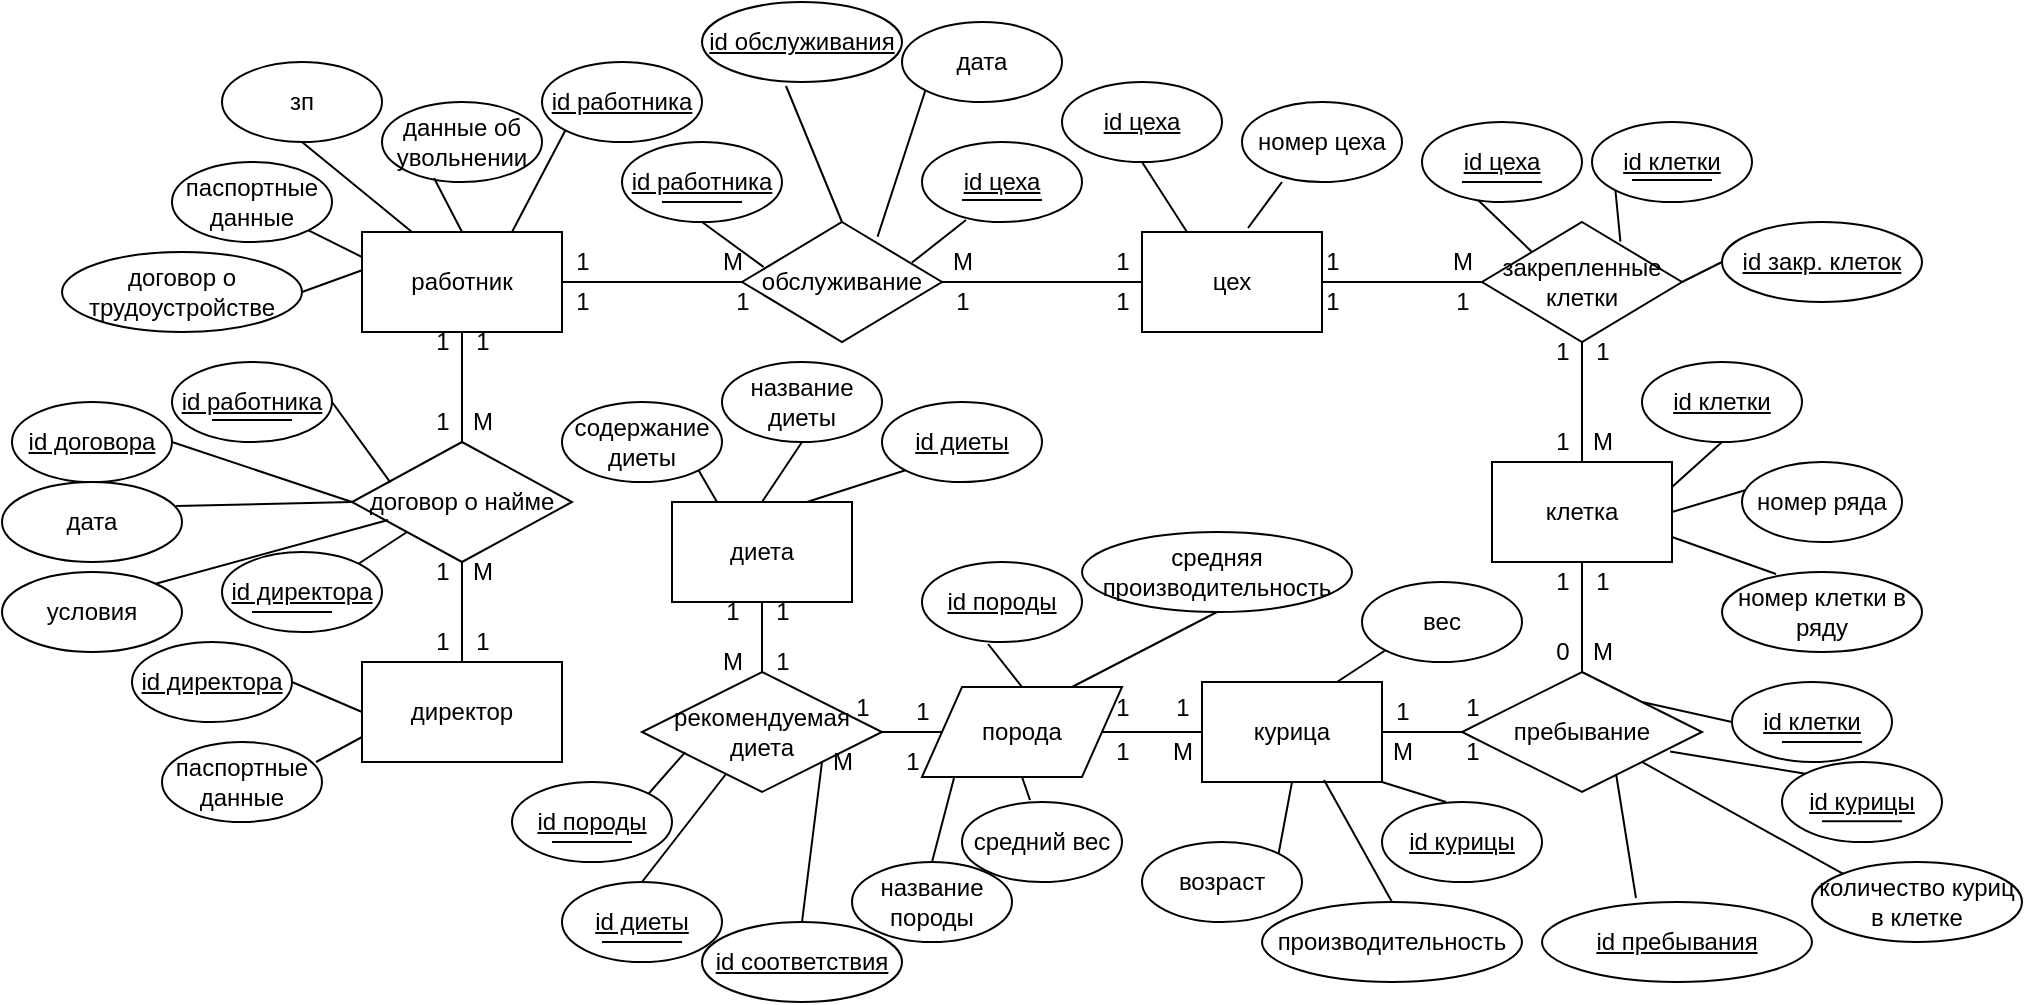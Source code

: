 <mxfile version="13.10.2" type="device"><diagram id="Mmtu2sfy_HuG4-1IDGwG" name="Page-1"><mxGraphModel dx="820" dy="481" grid="1" gridSize="10" guides="1" tooltips="1" connect="1" arrows="1" fold="1" page="1" pageScale="1" pageWidth="827" pageHeight="1169" math="0" shadow="0"><root><mxCell id="0"/><mxCell id="1" parent="0"/><mxCell id="dnmGL9M9KS5_wLS7F8qc-1" value="работник" style="rounded=0;whiteSpace=wrap;html=1;" vertex="1" parent="1"><mxGeometry x="180" y="155" width="100" height="50" as="geometry"/></mxCell><mxCell id="dnmGL9M9KS5_wLS7F8qc-2" value="договор о найме" style="rhombus;whiteSpace=wrap;html=1;" vertex="1" parent="1"><mxGeometry x="175" y="260" width="110" height="60" as="geometry"/></mxCell><mxCell id="dnmGL9M9KS5_wLS7F8qc-3" value="директор" style="rounded=0;whiteSpace=wrap;html=1;" vertex="1" parent="1"><mxGeometry x="180" y="370" width="100" height="50" as="geometry"/></mxCell><mxCell id="dnmGL9M9KS5_wLS7F8qc-4" value="&lt;u&gt;id работника&lt;/u&gt;" style="ellipse;whiteSpace=wrap;html=1;" vertex="1" parent="1"><mxGeometry x="270" y="70" width="80" height="40" as="geometry"/></mxCell><mxCell id="dnmGL9M9KS5_wLS7F8qc-5" value="зп" style="ellipse;whiteSpace=wrap;html=1;" vertex="1" parent="1"><mxGeometry x="110" y="70" width="80" height="40" as="geometry"/></mxCell><mxCell id="dnmGL9M9KS5_wLS7F8qc-6" value="паспортные данные" style="ellipse;whiteSpace=wrap;html=1;" vertex="1" parent="1"><mxGeometry x="85" y="120" width="80" height="40" as="geometry"/></mxCell><mxCell id="dnmGL9M9KS5_wLS7F8qc-7" value="договор о трудоустройстве" style="ellipse;whiteSpace=wrap;html=1;" vertex="1" parent="1"><mxGeometry x="30" y="165" width="120" height="40" as="geometry"/></mxCell><mxCell id="dnmGL9M9KS5_wLS7F8qc-9" value="данные об увольнении" style="ellipse;whiteSpace=wrap;html=1;" vertex="1" parent="1"><mxGeometry x="190" y="90" width="80" height="40" as="geometry"/></mxCell><mxCell id="dnmGL9M9KS5_wLS7F8qc-11" value="&lt;u&gt;id цеха&lt;/u&gt;" style="ellipse;whiteSpace=wrap;html=1;" vertex="1" parent="1"><mxGeometry x="460" y="110" width="80" height="40" as="geometry"/></mxCell><mxCell id="dnmGL9M9KS5_wLS7F8qc-12" value="&lt;u&gt;id обслуживания&lt;/u&gt;" style="ellipse;whiteSpace=wrap;html=1;" vertex="1" parent="1"><mxGeometry x="350" y="40" width="100" height="40" as="geometry"/></mxCell><mxCell id="dnmGL9M9KS5_wLS7F8qc-13" value="&lt;u&gt;id директора&lt;/u&gt;" style="ellipse;whiteSpace=wrap;html=1;" vertex="1" parent="1"><mxGeometry x="65" y="360" width="80" height="40" as="geometry"/></mxCell><mxCell id="dnmGL9M9KS5_wLS7F8qc-14" value="паспортные данные" style="ellipse;whiteSpace=wrap;html=1;" vertex="1" parent="1"><mxGeometry x="80" y="410" width="80" height="40" as="geometry"/></mxCell><mxCell id="dnmGL9M9KS5_wLS7F8qc-15" value="&lt;u&gt;id директора&lt;/u&gt;" style="ellipse;whiteSpace=wrap;html=1;" vertex="1" parent="1"><mxGeometry x="110" y="315" width="80" height="40" as="geometry"/></mxCell><mxCell id="dnmGL9M9KS5_wLS7F8qc-16" value="&lt;u&gt;id работника&lt;/u&gt;" style="ellipse;whiteSpace=wrap;html=1;" vertex="1" parent="1"><mxGeometry x="85" y="220" width="80" height="40" as="geometry"/></mxCell><mxCell id="dnmGL9M9KS5_wLS7F8qc-17" value="" style="endArrow=none;html=1;entryX=0;entryY=1;entryDx=0;entryDy=0;exitX=0.75;exitY=0;exitDx=0;exitDy=0;" edge="1" parent="1" source="dnmGL9M9KS5_wLS7F8qc-1" target="dnmGL9M9KS5_wLS7F8qc-4"><mxGeometry width="50" height="50" relative="1" as="geometry"><mxPoint x="390" y="320" as="sourcePoint"/><mxPoint x="440" y="270" as="targetPoint"/></mxGeometry></mxCell><mxCell id="dnmGL9M9KS5_wLS7F8qc-18" value="" style="endArrow=none;html=1;exitX=0.325;exitY=0.95;exitDx=0;exitDy=0;exitPerimeter=0;entryX=0.5;entryY=0;entryDx=0;entryDy=0;" edge="1" parent="1" source="dnmGL9M9KS5_wLS7F8qc-9" target="dnmGL9M9KS5_wLS7F8qc-1"><mxGeometry width="50" height="50" relative="1" as="geometry"><mxPoint x="390" y="320" as="sourcePoint"/><mxPoint x="440" y="270" as="targetPoint"/></mxGeometry></mxCell><mxCell id="dnmGL9M9KS5_wLS7F8qc-19" value="" style="endArrow=none;html=1;exitX=0.5;exitY=1;exitDx=0;exitDy=0;entryX=0.25;entryY=0;entryDx=0;entryDy=0;" edge="1" parent="1" source="dnmGL9M9KS5_wLS7F8qc-5" target="dnmGL9M9KS5_wLS7F8qc-1"><mxGeometry width="50" height="50" relative="1" as="geometry"><mxPoint x="390" y="320" as="sourcePoint"/><mxPoint x="440" y="270" as="targetPoint"/></mxGeometry></mxCell><mxCell id="dnmGL9M9KS5_wLS7F8qc-20" value="" style="endArrow=none;html=1;exitX=1;exitY=1;exitDx=0;exitDy=0;entryX=0;entryY=0.25;entryDx=0;entryDy=0;" edge="1" parent="1" source="dnmGL9M9KS5_wLS7F8qc-6" target="dnmGL9M9KS5_wLS7F8qc-1"><mxGeometry width="50" height="50" relative="1" as="geometry"><mxPoint x="390" y="320" as="sourcePoint"/><mxPoint x="440" y="270" as="targetPoint"/></mxGeometry></mxCell><mxCell id="dnmGL9M9KS5_wLS7F8qc-21" value="" style="endArrow=none;html=1;exitX=1;exitY=0.5;exitDx=0;exitDy=0;entryX=0;entryY=0.383;entryDx=0;entryDy=0;entryPerimeter=0;" edge="1" parent="1" source="dnmGL9M9KS5_wLS7F8qc-7" target="dnmGL9M9KS5_wLS7F8qc-1"><mxGeometry width="50" height="50" relative="1" as="geometry"><mxPoint x="390" y="320" as="sourcePoint"/><mxPoint x="440" y="270" as="targetPoint"/></mxGeometry></mxCell><mxCell id="dnmGL9M9KS5_wLS7F8qc-23" value="" style="endArrow=none;html=1;exitX=1;exitY=0.5;exitDx=0;exitDy=0;entryX=0.175;entryY=0.338;entryDx=0;entryDy=0;entryPerimeter=0;" edge="1" parent="1" source="dnmGL9M9KS5_wLS7F8qc-16" target="dnmGL9M9KS5_wLS7F8qc-2"><mxGeometry width="50" height="50" relative="1" as="geometry"><mxPoint x="390" y="320" as="sourcePoint"/><mxPoint x="440" y="270" as="targetPoint"/></mxGeometry></mxCell><mxCell id="dnmGL9M9KS5_wLS7F8qc-24" value="" style="endArrow=none;html=1;exitX=1;exitY=0;exitDx=0;exitDy=0;entryX=0;entryY=1;entryDx=0;entryDy=0;" edge="1" parent="1" source="dnmGL9M9KS5_wLS7F8qc-15" target="dnmGL9M9KS5_wLS7F8qc-2"><mxGeometry width="50" height="50" relative="1" as="geometry"><mxPoint x="390" y="320" as="sourcePoint"/><mxPoint x="440" y="270" as="targetPoint"/></mxGeometry></mxCell><mxCell id="dnmGL9M9KS5_wLS7F8qc-25" value="" style="endArrow=none;html=1;exitX=1;exitY=0.5;exitDx=0;exitDy=0;entryX=0;entryY=0.5;entryDx=0;entryDy=0;" edge="1" parent="1" source="dnmGL9M9KS5_wLS7F8qc-13" target="dnmGL9M9KS5_wLS7F8qc-3"><mxGeometry width="50" height="50" relative="1" as="geometry"><mxPoint x="390" y="320" as="sourcePoint"/><mxPoint x="440" y="270" as="targetPoint"/></mxGeometry></mxCell><mxCell id="dnmGL9M9KS5_wLS7F8qc-26" value="" style="endArrow=none;html=1;exitX=0.963;exitY=0.25;exitDx=0;exitDy=0;exitPerimeter=0;entryX=0;entryY=0.75;entryDx=0;entryDy=0;" edge="1" parent="1" source="dnmGL9M9KS5_wLS7F8qc-14" target="dnmGL9M9KS5_wLS7F8qc-3"><mxGeometry width="50" height="50" relative="1" as="geometry"><mxPoint x="390" y="320" as="sourcePoint"/><mxPoint x="440" y="270" as="targetPoint"/></mxGeometry></mxCell><mxCell id="dnmGL9M9KS5_wLS7F8qc-27" value="" style="endArrow=none;html=1;exitX=0.5;exitY=1;exitDx=0;exitDy=0;entryX=0.5;entryY=0;entryDx=0;entryDy=0;" edge="1" parent="1" source="dnmGL9M9KS5_wLS7F8qc-1" target="dnmGL9M9KS5_wLS7F8qc-2"><mxGeometry width="50" height="50" relative="1" as="geometry"><mxPoint x="390" y="320" as="sourcePoint"/><mxPoint x="440" y="270" as="targetPoint"/></mxGeometry></mxCell><mxCell id="dnmGL9M9KS5_wLS7F8qc-28" value="" style="endArrow=none;html=1;entryX=0.5;entryY=1;entryDx=0;entryDy=0;exitX=0.5;exitY=0;exitDx=0;exitDy=0;" edge="1" parent="1" source="dnmGL9M9KS5_wLS7F8qc-3" target="dnmGL9M9KS5_wLS7F8qc-2"><mxGeometry width="50" height="50" relative="1" as="geometry"><mxPoint x="390" y="320" as="sourcePoint"/><mxPoint x="440" y="270" as="targetPoint"/></mxGeometry></mxCell><mxCell id="dnmGL9M9KS5_wLS7F8qc-29" value="обслуживание" style="rhombus;whiteSpace=wrap;html=1;" vertex="1" parent="1"><mxGeometry x="370" y="150" width="100" height="60" as="geometry"/></mxCell><mxCell id="dnmGL9M9KS5_wLS7F8qc-30" value="" style="endArrow=none;html=1;entryX=1;entryY=0.5;entryDx=0;entryDy=0;exitX=0;exitY=0.5;exitDx=0;exitDy=0;" edge="1" parent="1" source="dnmGL9M9KS5_wLS7F8qc-29" target="dnmGL9M9KS5_wLS7F8qc-1"><mxGeometry width="50" height="50" relative="1" as="geometry"><mxPoint x="390" y="320" as="sourcePoint"/><mxPoint x="440" y="270" as="targetPoint"/></mxGeometry></mxCell><mxCell id="dnmGL9M9KS5_wLS7F8qc-31" value="&lt;u&gt;id работника&lt;/u&gt;" style="ellipse;whiteSpace=wrap;html=1;" vertex="1" parent="1"><mxGeometry x="310" y="110" width="80" height="40" as="geometry"/></mxCell><mxCell id="dnmGL9M9KS5_wLS7F8qc-32" value="" style="endArrow=none;html=1;entryX=0.5;entryY=1;entryDx=0;entryDy=0;exitX=0.108;exitY=0.375;exitDx=0;exitDy=0;exitPerimeter=0;" edge="1" parent="1" source="dnmGL9M9KS5_wLS7F8qc-29" target="dnmGL9M9KS5_wLS7F8qc-31"><mxGeometry width="50" height="50" relative="1" as="geometry"><mxPoint x="390" y="320" as="sourcePoint"/><mxPoint x="440" y="270" as="targetPoint"/></mxGeometry></mxCell><mxCell id="dnmGL9M9KS5_wLS7F8qc-33" value="" style="endArrow=none;html=1;entryX=0.42;entryY=1.05;entryDx=0;entryDy=0;entryPerimeter=0;exitX=0.5;exitY=0;exitDx=0;exitDy=0;" edge="1" parent="1" source="dnmGL9M9KS5_wLS7F8qc-29" target="dnmGL9M9KS5_wLS7F8qc-12"><mxGeometry width="50" height="50" relative="1" as="geometry"><mxPoint x="390" y="320" as="sourcePoint"/><mxPoint x="440" y="270" as="targetPoint"/></mxGeometry></mxCell><mxCell id="dnmGL9M9KS5_wLS7F8qc-34" value="" style="endArrow=none;html=1;entryX=0.275;entryY=0.975;entryDx=0;entryDy=0;entryPerimeter=0;exitX=0.85;exitY=0.338;exitDx=0;exitDy=0;exitPerimeter=0;" edge="1" parent="1" source="dnmGL9M9KS5_wLS7F8qc-29" target="dnmGL9M9KS5_wLS7F8qc-11"><mxGeometry width="50" height="50" relative="1" as="geometry"><mxPoint x="390" y="320" as="sourcePoint"/><mxPoint x="440" y="270" as="targetPoint"/></mxGeometry></mxCell><mxCell id="dnmGL9M9KS5_wLS7F8qc-35" value="цех" style="rounded=0;whiteSpace=wrap;html=1;" vertex="1" parent="1"><mxGeometry x="570" y="155" width="90" height="50" as="geometry"/></mxCell><mxCell id="dnmGL9M9KS5_wLS7F8qc-36" value="" style="endArrow=none;html=1;entryX=1;entryY=0.5;entryDx=0;entryDy=0;exitX=0;exitY=0.5;exitDx=0;exitDy=0;" edge="1" parent="1" source="dnmGL9M9KS5_wLS7F8qc-35" target="dnmGL9M9KS5_wLS7F8qc-29"><mxGeometry width="50" height="50" relative="1" as="geometry"><mxPoint x="390" y="320" as="sourcePoint"/><mxPoint x="440" y="270" as="targetPoint"/></mxGeometry></mxCell><mxCell id="dnmGL9M9KS5_wLS7F8qc-37" value="&lt;u&gt;id цеха&lt;/u&gt;" style="ellipse;whiteSpace=wrap;html=1;" vertex="1" parent="1"><mxGeometry x="530" y="80" width="80" height="40" as="geometry"/></mxCell><mxCell id="dnmGL9M9KS5_wLS7F8qc-38" value="" style="endArrow=none;html=1;entryX=0.5;entryY=1;entryDx=0;entryDy=0;exitX=0.25;exitY=0;exitDx=0;exitDy=0;" edge="1" parent="1" source="dnmGL9M9KS5_wLS7F8qc-35" target="dnmGL9M9KS5_wLS7F8qc-37"><mxGeometry width="50" height="50" relative="1" as="geometry"><mxPoint x="420" y="320" as="sourcePoint"/><mxPoint x="470" y="270" as="targetPoint"/></mxGeometry></mxCell><mxCell id="dnmGL9M9KS5_wLS7F8qc-39" value="номер цеха" style="ellipse;whiteSpace=wrap;html=1;" vertex="1" parent="1"><mxGeometry x="620" y="90" width="80" height="40" as="geometry"/></mxCell><mxCell id="dnmGL9M9KS5_wLS7F8qc-40" value="" style="endArrow=none;html=1;entryX=0.25;entryY=1;entryDx=0;entryDy=0;entryPerimeter=0;exitX=0.589;exitY=-0.04;exitDx=0;exitDy=0;exitPerimeter=0;" edge="1" parent="1" source="dnmGL9M9KS5_wLS7F8qc-35" target="dnmGL9M9KS5_wLS7F8qc-39"><mxGeometry width="50" height="50" relative="1" as="geometry"><mxPoint x="420" y="320" as="sourcePoint"/><mxPoint x="470" y="270" as="targetPoint"/></mxGeometry></mxCell><mxCell id="dnmGL9M9KS5_wLS7F8qc-41" value="закрепленные клетки" style="rhombus;whiteSpace=wrap;html=1;" vertex="1" parent="1"><mxGeometry x="740" y="150" width="100" height="60" as="geometry"/></mxCell><mxCell id="dnmGL9M9KS5_wLS7F8qc-42" value="" style="endArrow=none;html=1;entryX=1;entryY=0.5;entryDx=0;entryDy=0;exitX=0;exitY=0.5;exitDx=0;exitDy=0;" edge="1" parent="1" source="dnmGL9M9KS5_wLS7F8qc-41" target="dnmGL9M9KS5_wLS7F8qc-35"><mxGeometry width="50" height="50" relative="1" as="geometry"><mxPoint x="460" y="320" as="sourcePoint"/><mxPoint x="510" y="270" as="targetPoint"/></mxGeometry></mxCell><mxCell id="dnmGL9M9KS5_wLS7F8qc-43" value="&lt;u&gt;id цеха&lt;/u&gt;" style="ellipse;whiteSpace=wrap;html=1;" vertex="1" parent="1"><mxGeometry x="710" y="100" width="80" height="40" as="geometry"/></mxCell><mxCell id="dnmGL9M9KS5_wLS7F8qc-44" value="клетка" style="rounded=0;whiteSpace=wrap;html=1;" vertex="1" parent="1"><mxGeometry x="745" y="270" width="90" height="50" as="geometry"/></mxCell><mxCell id="dnmGL9M9KS5_wLS7F8qc-45" value="&lt;u&gt;id клетки&lt;/u&gt;" style="ellipse;whiteSpace=wrap;html=1;" vertex="1" parent="1"><mxGeometry x="820" y="220" width="80" height="40" as="geometry"/></mxCell><mxCell id="dnmGL9M9KS5_wLS7F8qc-46" value="&lt;u&gt;id клетки&lt;/u&gt;" style="ellipse;whiteSpace=wrap;html=1;" vertex="1" parent="1"><mxGeometry x="795" y="100" width="80" height="40" as="geometry"/></mxCell><mxCell id="dnmGL9M9KS5_wLS7F8qc-47" value="номер ряда" style="ellipse;whiteSpace=wrap;html=1;" vertex="1" parent="1"><mxGeometry x="870" y="270" width="80" height="40" as="geometry"/></mxCell><mxCell id="dnmGL9M9KS5_wLS7F8qc-48" value="номер клетки в ряду" style="ellipse;whiteSpace=wrap;html=1;" vertex="1" parent="1"><mxGeometry x="860" y="325" width="100" height="40" as="geometry"/></mxCell><mxCell id="dnmGL9M9KS5_wLS7F8qc-49" value="" style="endArrow=none;html=1;entryX=0;entryY=1;entryDx=0;entryDy=0;exitX=0.692;exitY=0.163;exitDx=0;exitDy=0;exitPerimeter=0;" edge="1" parent="1" source="dnmGL9M9KS5_wLS7F8qc-41" target="dnmGL9M9KS5_wLS7F8qc-46"><mxGeometry width="50" height="50" relative="1" as="geometry"><mxPoint x="460" y="320" as="sourcePoint"/><mxPoint x="510" y="270" as="targetPoint"/></mxGeometry></mxCell><mxCell id="dnmGL9M9KS5_wLS7F8qc-50" value="" style="endArrow=none;html=1;entryX=0.35;entryY=0.975;entryDx=0;entryDy=0;entryPerimeter=0;exitX=0;exitY=0;exitDx=0;exitDy=0;" edge="1" parent="1" source="dnmGL9M9KS5_wLS7F8qc-41" target="dnmGL9M9KS5_wLS7F8qc-43"><mxGeometry width="50" height="50" relative="1" as="geometry"><mxPoint x="460" y="320" as="sourcePoint"/><mxPoint x="510" y="270" as="targetPoint"/></mxGeometry></mxCell><mxCell id="dnmGL9M9KS5_wLS7F8qc-51" value="" style="endArrow=none;html=1;entryX=0.27;entryY=0.025;entryDx=0;entryDy=0;entryPerimeter=0;exitX=1;exitY=0.75;exitDx=0;exitDy=0;" edge="1" parent="1" source="dnmGL9M9KS5_wLS7F8qc-44" target="dnmGL9M9KS5_wLS7F8qc-48"><mxGeometry width="50" height="50" relative="1" as="geometry"><mxPoint x="645" y="295" as="sourcePoint"/><mxPoint x="695" y="245" as="targetPoint"/></mxGeometry></mxCell><mxCell id="dnmGL9M9KS5_wLS7F8qc-52" value="" style="endArrow=none;html=1;entryX=0.025;entryY=0.35;entryDx=0;entryDy=0;entryPerimeter=0;exitX=1;exitY=0.5;exitDx=0;exitDy=0;" edge="1" parent="1" source="dnmGL9M9KS5_wLS7F8qc-44" target="dnmGL9M9KS5_wLS7F8qc-47"><mxGeometry width="50" height="50" relative="1" as="geometry"><mxPoint x="645" y="295" as="sourcePoint"/><mxPoint x="695" y="245" as="targetPoint"/></mxGeometry></mxCell><mxCell id="dnmGL9M9KS5_wLS7F8qc-53" value="" style="endArrow=none;html=1;entryX=0.5;entryY=1;entryDx=0;entryDy=0;exitX=1;exitY=0.25;exitDx=0;exitDy=0;" edge="1" parent="1" source="dnmGL9M9KS5_wLS7F8qc-44" target="dnmGL9M9KS5_wLS7F8qc-45"><mxGeometry width="50" height="50" relative="1" as="geometry"><mxPoint x="645" y="295" as="sourcePoint"/><mxPoint x="871" y="266" as="targetPoint"/></mxGeometry></mxCell><mxCell id="dnmGL9M9KS5_wLS7F8qc-54" value="" style="endArrow=none;html=1;entryX=0.5;entryY=1;entryDx=0;entryDy=0;exitX=0.5;exitY=0;exitDx=0;exitDy=0;" edge="1" parent="1" source="dnmGL9M9KS5_wLS7F8qc-44" target="dnmGL9M9KS5_wLS7F8qc-41"><mxGeometry width="50" height="50" relative="1" as="geometry"><mxPoint x="460" y="420" as="sourcePoint"/><mxPoint x="790" y="250" as="targetPoint"/></mxGeometry></mxCell><mxCell id="dnmGL9M9KS5_wLS7F8qc-55" value="пребывание" style="rhombus;whiteSpace=wrap;html=1;" vertex="1" parent="1"><mxGeometry x="730" y="375" width="120" height="60" as="geometry"/></mxCell><mxCell id="dnmGL9M9KS5_wLS7F8qc-56" value="" style="endArrow=none;html=1;entryX=0.5;entryY=1;entryDx=0;entryDy=0;exitX=0.5;exitY=0;exitDx=0;exitDy=0;" edge="1" parent="1" source="dnmGL9M9KS5_wLS7F8qc-55" target="dnmGL9M9KS5_wLS7F8qc-44"><mxGeometry width="50" height="50" relative="1" as="geometry"><mxPoint x="740" y="360" as="sourcePoint"/><mxPoint x="630" y="310" as="targetPoint"/></mxGeometry></mxCell><mxCell id="dnmGL9M9KS5_wLS7F8qc-57" value="&lt;u&gt;id клетки&lt;/u&gt;" style="ellipse;whiteSpace=wrap;html=1;" vertex="1" parent="1"><mxGeometry x="865" y="380" width="80" height="40" as="geometry"/></mxCell><mxCell id="dnmGL9M9KS5_wLS7F8qc-58" value="" style="endArrow=none;html=1;entryX=0;entryY=0.5;entryDx=0;entryDy=0;exitX=1;exitY=0;exitDx=0;exitDy=0;" edge="1" parent="1" source="dnmGL9M9KS5_wLS7F8qc-55" target="dnmGL9M9KS5_wLS7F8qc-57"><mxGeometry width="50" height="50" relative="1" as="geometry"><mxPoint x="580" y="360" as="sourcePoint"/><mxPoint x="630" y="310" as="targetPoint"/></mxGeometry></mxCell><mxCell id="dnmGL9M9KS5_wLS7F8qc-59" value="&lt;u&gt;id курицы&lt;/u&gt;" style="ellipse;whiteSpace=wrap;html=1;" vertex="1" parent="1"><mxGeometry x="890" y="420" width="80" height="40" as="geometry"/></mxCell><mxCell id="dnmGL9M9KS5_wLS7F8qc-60" value="" style="endArrow=none;html=1;entryX=0;entryY=0;entryDx=0;entryDy=0;exitX=0.867;exitY=0.663;exitDx=0;exitDy=0;exitPerimeter=0;" edge="1" parent="1" source="dnmGL9M9KS5_wLS7F8qc-55" target="dnmGL9M9KS5_wLS7F8qc-59"><mxGeometry width="50" height="50" relative="1" as="geometry"><mxPoint x="580" y="360" as="sourcePoint"/><mxPoint x="630" y="310" as="targetPoint"/></mxGeometry></mxCell><mxCell id="dnmGL9M9KS5_wLS7F8qc-61" value="курица" style="rounded=0;whiteSpace=wrap;html=1;" vertex="1" parent="1"><mxGeometry x="600" y="380" width="90" height="50" as="geometry"/></mxCell><mxCell id="dnmGL9M9KS5_wLS7F8qc-62" value="" style="endArrow=none;html=1;entryX=0;entryY=0.5;entryDx=0;entryDy=0;exitX=1;exitY=0.5;exitDx=0;exitDy=0;" edge="1" parent="1" source="dnmGL9M9KS5_wLS7F8qc-61" target="dnmGL9M9KS5_wLS7F8qc-55"><mxGeometry width="50" height="50" relative="1" as="geometry"><mxPoint x="580" y="390" as="sourcePoint"/><mxPoint x="630" y="340" as="targetPoint"/></mxGeometry></mxCell><mxCell id="dnmGL9M9KS5_wLS7F8qc-63" value="&lt;u&gt;id курицы&lt;/u&gt;" style="ellipse;whiteSpace=wrap;html=1;" vertex="1" parent="1"><mxGeometry x="690" y="440" width="80" height="40" as="geometry"/></mxCell><mxCell id="dnmGL9M9KS5_wLS7F8qc-64" value="" style="endArrow=none;html=1;entryX=0.4;entryY=0;entryDx=0;entryDy=0;entryPerimeter=0;exitX=1;exitY=1;exitDx=0;exitDy=0;" edge="1" parent="1" source="dnmGL9M9KS5_wLS7F8qc-61" target="dnmGL9M9KS5_wLS7F8qc-63"><mxGeometry width="50" height="50" relative="1" as="geometry"><mxPoint x="580" y="390" as="sourcePoint"/><mxPoint x="630" y="340" as="targetPoint"/></mxGeometry></mxCell><mxCell id="dnmGL9M9KS5_wLS7F8qc-65" value="вес" style="ellipse;whiteSpace=wrap;html=1;" vertex="1" parent="1"><mxGeometry x="680" y="330" width="80" height="40" as="geometry"/></mxCell><mxCell id="dnmGL9M9KS5_wLS7F8qc-66" value="возраст" style="ellipse;whiteSpace=wrap;html=1;" vertex="1" parent="1"><mxGeometry x="570" y="460" width="80" height="40" as="geometry"/></mxCell><mxCell id="dnmGL9M9KS5_wLS7F8qc-67" value="производительность" style="ellipse;whiteSpace=wrap;html=1;" vertex="1" parent="1"><mxGeometry x="630" y="490" width="130" height="40" as="geometry"/></mxCell><mxCell id="dnmGL9M9KS5_wLS7F8qc-68" value="" style="endArrow=none;html=1;exitX=0.5;exitY=0;exitDx=0;exitDy=0;entryX=0.678;entryY=0.98;entryDx=0;entryDy=0;entryPerimeter=0;" edge="1" parent="1" source="dnmGL9M9KS5_wLS7F8qc-67" target="dnmGL9M9KS5_wLS7F8qc-61"><mxGeometry width="50" height="50" relative="1" as="geometry"><mxPoint x="580" y="330" as="sourcePoint"/><mxPoint x="630" y="280" as="targetPoint"/></mxGeometry></mxCell><mxCell id="dnmGL9M9KS5_wLS7F8qc-69" value="" style="endArrow=none;html=1;entryX=0.5;entryY=1;entryDx=0;entryDy=0;exitX=1;exitY=0;exitDx=0;exitDy=0;" edge="1" parent="1" source="dnmGL9M9KS5_wLS7F8qc-66" target="dnmGL9M9KS5_wLS7F8qc-61"><mxGeometry width="50" height="50" relative="1" as="geometry"><mxPoint x="580" y="330" as="sourcePoint"/><mxPoint x="630" y="280" as="targetPoint"/></mxGeometry></mxCell><mxCell id="dnmGL9M9KS5_wLS7F8qc-70" value="" style="endArrow=none;html=1;entryX=0;entryY=1;entryDx=0;entryDy=0;exitX=0.75;exitY=0;exitDx=0;exitDy=0;" edge="1" parent="1" source="dnmGL9M9KS5_wLS7F8qc-61" target="dnmGL9M9KS5_wLS7F8qc-65"><mxGeometry width="50" height="50" relative="1" as="geometry"><mxPoint x="580" y="330" as="sourcePoint"/><mxPoint x="630" y="280" as="targetPoint"/></mxGeometry></mxCell><mxCell id="dnmGL9M9KS5_wLS7F8qc-71" value="порода" style="shape=parallelogram;perimeter=parallelogramPerimeter;whiteSpace=wrap;html=1;fixedSize=1;" vertex="1" parent="1"><mxGeometry x="460" y="382.5" width="100" height="45" as="geometry"/></mxCell><mxCell id="dnmGL9M9KS5_wLS7F8qc-72" value="" style="endArrow=none;html=1;exitX=0;exitY=0.5;exitDx=0;exitDy=0;entryX=1;entryY=0.5;entryDx=0;entryDy=0;" edge="1" parent="1" source="dnmGL9M9KS5_wLS7F8qc-61" target="dnmGL9M9KS5_wLS7F8qc-71"><mxGeometry width="50" height="50" relative="1" as="geometry"><mxPoint x="580" y="330" as="sourcePoint"/><mxPoint x="630" y="280" as="targetPoint"/></mxGeometry></mxCell><mxCell id="dnmGL9M9KS5_wLS7F8qc-73" value="рекомендуемая диета" style="rhombus;whiteSpace=wrap;html=1;" vertex="1" parent="1"><mxGeometry x="320" y="375" width="120" height="60" as="geometry"/></mxCell><mxCell id="dnmGL9M9KS5_wLS7F8qc-74" value="диета" style="rounded=0;whiteSpace=wrap;html=1;" vertex="1" parent="1"><mxGeometry x="335" y="290" width="90" height="50" as="geometry"/></mxCell><mxCell id="dnmGL9M9KS5_wLS7F8qc-75" value="" style="endArrow=none;html=1;entryX=1;entryY=0.5;entryDx=0;entryDy=0;exitX=0;exitY=0.5;exitDx=0;exitDy=0;" edge="1" parent="1" source="dnmGL9M9KS5_wLS7F8qc-71" target="dnmGL9M9KS5_wLS7F8qc-73"><mxGeometry width="50" height="50" relative="1" as="geometry"><mxPoint x="470" y="400" as="sourcePoint"/><mxPoint x="520" y="350" as="targetPoint"/></mxGeometry></mxCell><mxCell id="dnmGL9M9KS5_wLS7F8qc-76" value="" style="endArrow=none;html=1;entryX=0.5;entryY=1;entryDx=0;entryDy=0;exitX=0.5;exitY=0;exitDx=0;exitDy=0;" edge="1" parent="1" source="dnmGL9M9KS5_wLS7F8qc-73" target="dnmGL9M9KS5_wLS7F8qc-74"><mxGeometry width="50" height="50" relative="1" as="geometry"><mxPoint x="410" y="360" as="sourcePoint"/><mxPoint x="520" y="350" as="targetPoint"/></mxGeometry></mxCell><mxCell id="dnmGL9M9KS5_wLS7F8qc-77" value="средний вес" style="ellipse;whiteSpace=wrap;html=1;" vertex="1" parent="1"><mxGeometry x="480" y="440" width="80" height="40" as="geometry"/></mxCell><mxCell id="dnmGL9M9KS5_wLS7F8qc-78" value="название породы" style="ellipse;whiteSpace=wrap;html=1;" vertex="1" parent="1"><mxGeometry x="425" y="470" width="80" height="40" as="geometry"/></mxCell><mxCell id="dnmGL9M9KS5_wLS7F8qc-79" value="средняя производительность" style="ellipse;whiteSpace=wrap;html=1;" vertex="1" parent="1"><mxGeometry x="540" y="305" width="135" height="40" as="geometry"/></mxCell><mxCell id="dnmGL9M9KS5_wLS7F8qc-80" value="&lt;u&gt;id породы&lt;/u&gt;" style="ellipse;whiteSpace=wrap;html=1;" vertex="1" parent="1"><mxGeometry x="460" y="320" width="80" height="40" as="geometry"/></mxCell><mxCell id="dnmGL9M9KS5_wLS7F8qc-81" value="&lt;u&gt;id породы&lt;/u&gt;" style="ellipse;whiteSpace=wrap;html=1;" vertex="1" parent="1"><mxGeometry x="255" y="430" width="80" height="40" as="geometry"/></mxCell><mxCell id="dnmGL9M9KS5_wLS7F8qc-82" value="" style="endArrow=none;html=1;entryX=0.413;entryY=1.025;entryDx=0;entryDy=0;entryPerimeter=0;exitX=0.5;exitY=0;exitDx=0;exitDy=0;" edge="1" parent="1" source="dnmGL9M9KS5_wLS7F8qc-71" target="dnmGL9M9KS5_wLS7F8qc-80"><mxGeometry width="50" height="50" relative="1" as="geometry"><mxPoint x="470" y="400" as="sourcePoint"/><mxPoint x="520" y="350" as="targetPoint"/></mxGeometry></mxCell><mxCell id="dnmGL9M9KS5_wLS7F8qc-83" value="" style="endArrow=none;html=1;entryX=0.425;entryY=-0.025;entryDx=0;entryDy=0;entryPerimeter=0;exitX=0.5;exitY=1;exitDx=0;exitDy=0;" edge="1" parent="1" source="dnmGL9M9KS5_wLS7F8qc-71" target="dnmGL9M9KS5_wLS7F8qc-77"><mxGeometry width="50" height="50" relative="1" as="geometry"><mxPoint x="470" y="400" as="sourcePoint"/><mxPoint x="520" y="350" as="targetPoint"/></mxGeometry></mxCell><mxCell id="dnmGL9M9KS5_wLS7F8qc-84" value="" style="endArrow=none;html=1;exitX=0.5;exitY=0;exitDx=0;exitDy=0;entryX=0.16;entryY=1.011;entryDx=0;entryDy=0;entryPerimeter=0;" edge="1" parent="1" source="dnmGL9M9KS5_wLS7F8qc-78" target="dnmGL9M9KS5_wLS7F8qc-71"><mxGeometry width="50" height="50" relative="1" as="geometry"><mxPoint x="470" y="400" as="sourcePoint"/><mxPoint x="520" y="350" as="targetPoint"/></mxGeometry></mxCell><mxCell id="dnmGL9M9KS5_wLS7F8qc-85" value="" style="endArrow=none;html=1;exitX=1;exitY=0;exitDx=0;exitDy=0;entryX=0.18;entryY=0.667;entryDx=0;entryDy=0;entryPerimeter=0;" edge="1" parent="1" source="dnmGL9M9KS5_wLS7F8qc-81" target="dnmGL9M9KS5_wLS7F8qc-73"><mxGeometry width="50" height="50" relative="1" as="geometry"><mxPoint x="470" y="400" as="sourcePoint"/><mxPoint x="520" y="350" as="targetPoint"/></mxGeometry></mxCell><mxCell id="dnmGL9M9KS5_wLS7F8qc-86" value="" style="endArrow=none;html=1;entryX=0.5;entryY=1;entryDx=0;entryDy=0;exitX=0.75;exitY=0;exitDx=0;exitDy=0;" edge="1" parent="1" source="dnmGL9M9KS5_wLS7F8qc-71" target="dnmGL9M9KS5_wLS7F8qc-79"><mxGeometry width="50" height="50" relative="1" as="geometry"><mxPoint x="470" y="400" as="sourcePoint"/><mxPoint x="520" y="350" as="targetPoint"/></mxGeometry></mxCell><mxCell id="dnmGL9M9KS5_wLS7F8qc-88" value="&lt;u&gt;id диеты&lt;/u&gt;" style="ellipse;whiteSpace=wrap;html=1;" vertex="1" parent="1"><mxGeometry x="280" y="480" width="80" height="40" as="geometry"/></mxCell><mxCell id="dnmGL9M9KS5_wLS7F8qc-89" value="&lt;u&gt;id диеты&lt;/u&gt;" style="ellipse;whiteSpace=wrap;html=1;" vertex="1" parent="1"><mxGeometry x="440" y="240" width="80" height="40" as="geometry"/></mxCell><mxCell id="dnmGL9M9KS5_wLS7F8qc-90" value="" style="endArrow=none;html=1;entryX=0.35;entryY=0.85;entryDx=0;entryDy=0;entryPerimeter=0;exitX=0.5;exitY=0;exitDx=0;exitDy=0;" edge="1" parent="1" source="dnmGL9M9KS5_wLS7F8qc-88" target="dnmGL9M9KS5_wLS7F8qc-73"><mxGeometry width="50" height="50" relative="1" as="geometry"><mxPoint x="470" y="400" as="sourcePoint"/><mxPoint x="520" y="350" as="targetPoint"/></mxGeometry></mxCell><mxCell id="dnmGL9M9KS5_wLS7F8qc-91" value="" style="endArrow=none;html=1;entryX=0;entryY=1;entryDx=0;entryDy=0;exitX=0.75;exitY=0;exitDx=0;exitDy=0;" edge="1" parent="1" source="dnmGL9M9KS5_wLS7F8qc-74" target="dnmGL9M9KS5_wLS7F8qc-89"><mxGeometry width="50" height="50" relative="1" as="geometry"><mxPoint x="470" y="400" as="sourcePoint"/><mxPoint x="520" y="350" as="targetPoint"/></mxGeometry></mxCell><mxCell id="dnmGL9M9KS5_wLS7F8qc-92" value="название диеты" style="ellipse;whiteSpace=wrap;html=1;" vertex="1" parent="1"><mxGeometry x="360" y="220" width="80" height="40" as="geometry"/></mxCell><mxCell id="dnmGL9M9KS5_wLS7F8qc-93" value="содержание диеты" style="ellipse;whiteSpace=wrap;html=1;" vertex="1" parent="1"><mxGeometry x="280" y="240" width="80" height="40" as="geometry"/></mxCell><mxCell id="dnmGL9M9KS5_wLS7F8qc-95" value="" style="endArrow=none;html=1;entryX=0.5;entryY=1;entryDx=0;entryDy=0;exitX=0.5;exitY=0;exitDx=0;exitDy=0;" edge="1" parent="1" source="dnmGL9M9KS5_wLS7F8qc-74" target="dnmGL9M9KS5_wLS7F8qc-92"><mxGeometry width="50" height="50" relative="1" as="geometry"><mxPoint x="470" y="400" as="sourcePoint"/><mxPoint x="520" y="350" as="targetPoint"/></mxGeometry></mxCell><mxCell id="dnmGL9M9KS5_wLS7F8qc-96" value="" style="endArrow=none;html=1;exitX=1;exitY=1;exitDx=0;exitDy=0;entryX=0.25;entryY=0;entryDx=0;entryDy=0;" edge="1" parent="1" source="dnmGL9M9KS5_wLS7F8qc-93" target="dnmGL9M9KS5_wLS7F8qc-74"><mxGeometry width="50" height="50" relative="1" as="geometry"><mxPoint x="470" y="400" as="sourcePoint"/><mxPoint x="520" y="350" as="targetPoint"/></mxGeometry></mxCell><mxCell id="dnmGL9M9KS5_wLS7F8qc-98" value="" style="endArrow=none;html=1;" edge="1" parent="1"><mxGeometry width="50" height="50" relative="1" as="geometry"><mxPoint x="145" y="249" as="sourcePoint"/><mxPoint x="105" y="249" as="targetPoint"/></mxGeometry></mxCell><mxCell id="dnmGL9M9KS5_wLS7F8qc-99" value="" style="endArrow=none;html=1;" edge="1" parent="1"><mxGeometry width="50" height="50" relative="1" as="geometry"><mxPoint x="165" y="345" as="sourcePoint"/><mxPoint x="125" y="345" as="targetPoint"/></mxGeometry></mxCell><mxCell id="dnmGL9M9KS5_wLS7F8qc-100" value="" style="endArrow=none;html=1;" edge="1" parent="1"><mxGeometry width="50" height="50" relative="1" as="geometry"><mxPoint x="370" y="140" as="sourcePoint"/><mxPoint x="330" y="140" as="targetPoint"/></mxGeometry></mxCell><mxCell id="dnmGL9M9KS5_wLS7F8qc-101" value="" style="endArrow=none;html=1;" edge="1" parent="1"><mxGeometry width="50" height="50" relative="1" as="geometry"><mxPoint x="520" y="139" as="sourcePoint"/><mxPoint x="480" y="139" as="targetPoint"/></mxGeometry></mxCell><mxCell id="dnmGL9M9KS5_wLS7F8qc-102" value="" style="endArrow=none;html=1;" edge="1" parent="1"><mxGeometry width="50" height="50" relative="1" as="geometry"><mxPoint x="315" y="460" as="sourcePoint"/><mxPoint x="275" y="460" as="targetPoint"/></mxGeometry></mxCell><mxCell id="dnmGL9M9KS5_wLS7F8qc-103" value="" style="endArrow=none;html=1;" edge="1" parent="1"><mxGeometry width="50" height="50" relative="1" as="geometry"><mxPoint x="340" y="510" as="sourcePoint"/><mxPoint x="300" y="510" as="targetPoint"/></mxGeometry></mxCell><mxCell id="dnmGL9M9KS5_wLS7F8qc-104" value="" style="endArrow=none;html=1;" edge="1" parent="1"><mxGeometry width="50" height="50" relative="1" as="geometry"><mxPoint x="930" y="410" as="sourcePoint"/><mxPoint x="890" y="410" as="targetPoint"/></mxGeometry></mxCell><mxCell id="dnmGL9M9KS5_wLS7F8qc-105" value="" style="endArrow=none;html=1;" edge="1" parent="1"><mxGeometry width="50" height="50" relative="1" as="geometry"><mxPoint x="950" y="449.58" as="sourcePoint"/><mxPoint x="910" y="449.58" as="targetPoint"/></mxGeometry></mxCell><mxCell id="dnmGL9M9KS5_wLS7F8qc-106" value="" style="endArrow=none;html=1;" edge="1" parent="1"><mxGeometry width="50" height="50" relative="1" as="geometry"><mxPoint x="855" y="129" as="sourcePoint"/><mxPoint x="815" y="129" as="targetPoint"/></mxGeometry></mxCell><mxCell id="dnmGL9M9KS5_wLS7F8qc-107" value="" style="endArrow=none;html=1;" edge="1" parent="1"><mxGeometry width="50" height="50" relative="1" as="geometry"><mxPoint x="770" y="130" as="sourcePoint"/><mxPoint x="730" y="130" as="targetPoint"/></mxGeometry></mxCell><mxCell id="dnmGL9M9KS5_wLS7F8qc-109" value="1" style="text;html=1;align=center;verticalAlign=middle;resizable=0;points=[];autosize=1;" vertex="1" parent="1"><mxGeometry x="210" y="350" width="20" height="20" as="geometry"/></mxCell><mxCell id="dnmGL9M9KS5_wLS7F8qc-110" value="М" style="text;html=1;align=center;verticalAlign=middle;resizable=0;points=[];autosize=1;" vertex="1" parent="1"><mxGeometry x="225" y="315" width="30" height="20" as="geometry"/></mxCell><mxCell id="dnmGL9M9KS5_wLS7F8qc-112" value="1" style="text;html=1;align=center;verticalAlign=middle;resizable=0;points=[];autosize=1;" vertex="1" parent="1"><mxGeometry x="230" y="200" width="20" height="20" as="geometry"/></mxCell><mxCell id="dnmGL9M9KS5_wLS7F8qc-113" value="1" style="text;html=1;align=center;verticalAlign=middle;resizable=0;points=[];autosize=1;" vertex="1" parent="1"><mxGeometry x="230" y="350" width="20" height="20" as="geometry"/></mxCell><mxCell id="dnmGL9M9KS5_wLS7F8qc-114" value="1" style="text;html=1;align=center;verticalAlign=middle;resizable=0;points=[];autosize=1;" vertex="1" parent="1"><mxGeometry x="210" y="315" width="20" height="20" as="geometry"/></mxCell><mxCell id="dnmGL9M9KS5_wLS7F8qc-115" value="1" style="text;html=1;align=center;verticalAlign=middle;resizable=0;points=[];autosize=1;" vertex="1" parent="1"><mxGeometry x="210" y="200" width="20" height="20" as="geometry"/></mxCell><mxCell id="dnmGL9M9KS5_wLS7F8qc-116" value="1" style="text;html=1;align=center;verticalAlign=middle;resizable=0;points=[];autosize=1;" vertex="1" parent="1"><mxGeometry x="210" y="240" width="20" height="20" as="geometry"/></mxCell><mxCell id="dnmGL9M9KS5_wLS7F8qc-117" value="М" style="text;html=1;align=center;verticalAlign=middle;resizable=0;points=[];autosize=1;" vertex="1" parent="1"><mxGeometry x="225" y="240" width="30" height="20" as="geometry"/></mxCell><mxCell id="dnmGL9M9KS5_wLS7F8qc-118" value="M" style="text;html=1;align=center;verticalAlign=middle;resizable=0;points=[];autosize=1;" vertex="1" parent="1"><mxGeometry x="405" y="410" width="30" height="20" as="geometry"/></mxCell><mxCell id="dnmGL9M9KS5_wLS7F8qc-119" value="0" style="text;html=1;align=center;verticalAlign=middle;resizable=0;points=[];autosize=1;" vertex="1" parent="1"><mxGeometry x="770" y="355" width="20" height="20" as="geometry"/></mxCell><mxCell id="dnmGL9M9KS5_wLS7F8qc-120" value="1" style="text;html=1;align=center;verticalAlign=middle;resizable=0;points=[];autosize=1;" vertex="1" parent="1"><mxGeometry x="360" y="180" width="20" height="20" as="geometry"/></mxCell><mxCell id="dnmGL9M9KS5_wLS7F8qc-121" value="1" style="text;html=1;align=center;verticalAlign=middle;resizable=0;points=[];autosize=1;" vertex="1" parent="1"><mxGeometry x="470" y="180" width="20" height="20" as="geometry"/></mxCell><mxCell id="dnmGL9M9KS5_wLS7F8qc-122" value="1" style="text;html=1;align=center;verticalAlign=middle;resizable=0;points=[];autosize=1;" vertex="1" parent="1"><mxGeometry x="280" y="160" width="20" height="20" as="geometry"/></mxCell><mxCell id="dnmGL9M9KS5_wLS7F8qc-123" value="1" style="text;html=1;align=center;verticalAlign=middle;resizable=0;points=[];autosize=1;" vertex="1" parent="1"><mxGeometry x="550" y="160" width="20" height="20" as="geometry"/></mxCell><mxCell id="dnmGL9M9KS5_wLS7F8qc-124" value="M" style="text;html=1;align=center;verticalAlign=middle;resizable=0;points=[];autosize=1;" vertex="1" parent="1"><mxGeometry x="350" y="160" width="30" height="20" as="geometry"/></mxCell><mxCell id="dnmGL9M9KS5_wLS7F8qc-125" value="M" style="text;html=1;align=center;verticalAlign=middle;resizable=0;points=[];autosize=1;" vertex="1" parent="1"><mxGeometry x="465" y="160" width="30" height="20" as="geometry"/></mxCell><mxCell id="dnmGL9M9KS5_wLS7F8qc-126" value="1" style="text;html=1;align=center;verticalAlign=middle;resizable=0;points=[];autosize=1;" vertex="1" parent="1"><mxGeometry x="355" y="335" width="20" height="20" as="geometry"/></mxCell><mxCell id="dnmGL9M9KS5_wLS7F8qc-127" value="1" style="text;html=1;align=center;verticalAlign=middle;resizable=0;points=[];autosize=1;" vertex="1" parent="1"><mxGeometry x="580" y="382.5" width="20" height="20" as="geometry"/></mxCell><mxCell id="dnmGL9M9KS5_wLS7F8qc-128" value="1" style="text;html=1;align=center;verticalAlign=middle;resizable=0;points=[];autosize=1;" vertex="1" parent="1"><mxGeometry x="550" y="382.5" width="20" height="20" as="geometry"/></mxCell><mxCell id="dnmGL9M9KS5_wLS7F8qc-129" value="1" style="text;html=1;align=center;verticalAlign=middle;resizable=0;points=[];autosize=1;" vertex="1" parent="1"><mxGeometry x="550" y="180" width="20" height="20" as="geometry"/></mxCell><mxCell id="dnmGL9M9KS5_wLS7F8qc-130" value="1" style="text;html=1;align=center;verticalAlign=middle;resizable=0;points=[];autosize=1;" vertex="1" parent="1"><mxGeometry x="450" y="385" width="20" height="20" as="geometry"/></mxCell><mxCell id="dnmGL9M9KS5_wLS7F8qc-131" value="1" style="text;html=1;align=center;verticalAlign=middle;resizable=0;points=[];autosize=1;" vertex="1" parent="1"><mxGeometry x="380" y="335" width="20" height="20" as="geometry"/></mxCell><mxCell id="dnmGL9M9KS5_wLS7F8qc-132" value="1" style="text;html=1;align=center;verticalAlign=middle;resizable=0;points=[];autosize=1;" vertex="1" parent="1"><mxGeometry x="380" y="360" width="20" height="20" as="geometry"/></mxCell><mxCell id="dnmGL9M9KS5_wLS7F8qc-133" value="1" style="text;html=1;align=center;verticalAlign=middle;resizable=0;points=[];autosize=1;" vertex="1" parent="1"><mxGeometry x="280" y="180" width="20" height="20" as="geometry"/></mxCell><mxCell id="dnmGL9M9KS5_wLS7F8qc-134" value="1" style="text;html=1;align=center;verticalAlign=middle;resizable=0;points=[];autosize=1;" vertex="1" parent="1"><mxGeometry x="420" y="382.5" width="20" height="20" as="geometry"/></mxCell><mxCell id="dnmGL9M9KS5_wLS7F8qc-135" value="1" style="text;html=1;align=center;verticalAlign=middle;resizable=0;points=[];autosize=1;" vertex="1" parent="1"><mxGeometry x="445" y="410" width="20" height="20" as="geometry"/></mxCell><mxCell id="dnmGL9M9KS5_wLS7F8qc-137" value="M" style="text;html=1;align=center;verticalAlign=middle;resizable=0;points=[];autosize=1;" vertex="1" parent="1"><mxGeometry x="350" y="360" width="30" height="20" as="geometry"/></mxCell><mxCell id="dnmGL9M9KS5_wLS7F8qc-138" value="1" style="text;html=1;align=center;verticalAlign=middle;resizable=0;points=[];autosize=1;" vertex="1" parent="1"><mxGeometry x="655" y="180" width="20" height="20" as="geometry"/></mxCell><mxCell id="dnmGL9M9KS5_wLS7F8qc-139" value="1" style="text;html=1;align=center;verticalAlign=middle;resizable=0;points=[];autosize=1;" vertex="1" parent="1"><mxGeometry x="770" y="250" width="20" height="20" as="geometry"/></mxCell><mxCell id="dnmGL9M9KS5_wLS7F8qc-141" value="1" style="text;html=1;align=center;verticalAlign=middle;resizable=0;points=[];autosize=1;" vertex="1" parent="1"><mxGeometry x="770" y="320" width="20" height="20" as="geometry"/></mxCell><mxCell id="dnmGL9M9KS5_wLS7F8qc-142" value="М" style="text;html=1;align=center;verticalAlign=middle;resizable=0;points=[];autosize=1;" vertex="1" parent="1"><mxGeometry x="715" y="160" width="30" height="20" as="geometry"/></mxCell><mxCell id="dnmGL9M9KS5_wLS7F8qc-143" value="1" style="text;html=1;align=center;verticalAlign=middle;resizable=0;points=[];autosize=1;" vertex="1" parent="1"><mxGeometry x="720" y="180" width="20" height="20" as="geometry"/></mxCell><mxCell id="dnmGL9M9KS5_wLS7F8qc-144" value="1" style="text;html=1;align=center;verticalAlign=middle;resizable=0;points=[];autosize=1;" vertex="1" parent="1"><mxGeometry x="770" y="205" width="20" height="20" as="geometry"/></mxCell><mxCell id="dnmGL9M9KS5_wLS7F8qc-145" value="1" style="text;html=1;align=center;verticalAlign=middle;resizable=0;points=[];autosize=1;" vertex="1" parent="1"><mxGeometry x="655" y="160" width="20" height="20" as="geometry"/></mxCell><mxCell id="dnmGL9M9KS5_wLS7F8qc-146" value="M" style="text;html=1;align=center;verticalAlign=middle;resizable=0;points=[];autosize=1;" vertex="1" parent="1"><mxGeometry x="785" y="250" width="30" height="20" as="geometry"/></mxCell><mxCell id="dnmGL9M9KS5_wLS7F8qc-147" value="1" style="text;html=1;align=center;verticalAlign=middle;resizable=0;points=[];autosize=1;" vertex="1" parent="1"><mxGeometry x="790" y="205" width="20" height="20" as="geometry"/></mxCell><mxCell id="dnmGL9M9KS5_wLS7F8qc-148" value="M" style="text;html=1;align=center;verticalAlign=middle;resizable=0;points=[];autosize=1;" vertex="1" parent="1"><mxGeometry x="785" y="355" width="30" height="20" as="geometry"/></mxCell><mxCell id="dnmGL9M9KS5_wLS7F8qc-149" value="1" style="text;html=1;align=center;verticalAlign=middle;resizable=0;points=[];autosize=1;" vertex="1" parent="1"><mxGeometry x="790" y="320" width="20" height="20" as="geometry"/></mxCell><mxCell id="dnmGL9M9KS5_wLS7F8qc-150" value="1" style="text;html=1;align=center;verticalAlign=middle;resizable=0;points=[];autosize=1;" vertex="1" parent="1"><mxGeometry x="690" y="385" width="20" height="20" as="geometry"/></mxCell><mxCell id="dnmGL9M9KS5_wLS7F8qc-151" value="1" style="text;html=1;align=center;verticalAlign=middle;resizable=0;points=[];autosize=1;" vertex="1" parent="1"><mxGeometry x="725" y="405" width="20" height="20" as="geometry"/></mxCell><mxCell id="dnmGL9M9KS5_wLS7F8qc-154" value="1" style="text;html=1;align=center;verticalAlign=middle;resizable=0;points=[];autosize=1;" vertex="1" parent="1"><mxGeometry x="725" y="382.5" width="20" height="20" as="geometry"/></mxCell><mxCell id="dnmGL9M9KS5_wLS7F8qc-155" value="&lt;u&gt;id договора&lt;/u&gt;" style="ellipse;whiteSpace=wrap;html=1;" vertex="1" parent="1"><mxGeometry x="5" y="240" width="80" height="40" as="geometry"/></mxCell><mxCell id="dnmGL9M9KS5_wLS7F8qc-156" value="" style="endArrow=none;html=1;entryX=0;entryY=0.5;entryDx=0;entryDy=0;exitX=1;exitY=0.5;exitDx=0;exitDy=0;" edge="1" parent="1" source="dnmGL9M9KS5_wLS7F8qc-155" target="dnmGL9M9KS5_wLS7F8qc-2"><mxGeometry width="50" height="50" relative="1" as="geometry"><mxPoint x="350" y="340" as="sourcePoint"/><mxPoint x="400" y="290" as="targetPoint"/></mxGeometry></mxCell><mxCell id="dnmGL9M9KS5_wLS7F8qc-157" value="&lt;u&gt;id закр. клеток&lt;/u&gt;" style="ellipse;whiteSpace=wrap;html=1;" vertex="1" parent="1"><mxGeometry x="860" y="150" width="100" height="40" as="geometry"/></mxCell><mxCell id="dnmGL9M9KS5_wLS7F8qc-158" value="" style="endArrow=none;html=1;entryX=0;entryY=0.5;entryDx=0;entryDy=0;exitX=1;exitY=0.5;exitDx=0;exitDy=0;" edge="1" parent="1" source="dnmGL9M9KS5_wLS7F8qc-41" target="dnmGL9M9KS5_wLS7F8qc-157"><mxGeometry width="50" height="50" relative="1" as="geometry"><mxPoint x="690" y="290" as="sourcePoint"/><mxPoint x="740" y="240" as="targetPoint"/></mxGeometry></mxCell><mxCell id="dnmGL9M9KS5_wLS7F8qc-159" value="&lt;u&gt;id пребывания&lt;/u&gt;" style="ellipse;whiteSpace=wrap;html=1;" vertex="1" parent="1"><mxGeometry x="770" y="490" width="135" height="40" as="geometry"/></mxCell><mxCell id="dnmGL9M9KS5_wLS7F8qc-160" value="" style="endArrow=none;html=1;entryX=0.348;entryY=-0.05;entryDx=0;entryDy=0;entryPerimeter=0;exitX=0.642;exitY=0.85;exitDx=0;exitDy=0;exitPerimeter=0;" edge="1" parent="1" source="dnmGL9M9KS5_wLS7F8qc-55" target="dnmGL9M9KS5_wLS7F8qc-159"><mxGeometry width="50" height="50" relative="1" as="geometry"><mxPoint x="690" y="360" as="sourcePoint"/><mxPoint x="740" y="310" as="targetPoint"/></mxGeometry></mxCell><mxCell id="dnmGL9M9KS5_wLS7F8qc-161" value="&lt;u&gt;id соответствия&lt;/u&gt;" style="ellipse;whiteSpace=wrap;html=1;" vertex="1" parent="1"><mxGeometry x="350" y="500" width="100" height="40" as="geometry"/></mxCell><mxCell id="dnmGL9M9KS5_wLS7F8qc-162" value="" style="endArrow=none;html=1;exitX=1;exitY=1;exitDx=0;exitDy=0;entryX=0.5;entryY=0;entryDx=0;entryDy=0;" edge="1" parent="1" source="dnmGL9M9KS5_wLS7F8qc-73" target="dnmGL9M9KS5_wLS7F8qc-161"><mxGeometry width="50" height="50" relative="1" as="geometry"><mxPoint x="410" y="360" as="sourcePoint"/><mxPoint x="460" y="310" as="targetPoint"/></mxGeometry></mxCell><mxCell id="dnmGL9M9KS5_wLS7F8qc-152" value="M" style="text;html=1;align=center;verticalAlign=middle;resizable=0;points=[];autosize=1;" vertex="1" parent="1"><mxGeometry x="685" y="405" width="30" height="20" as="geometry"/></mxCell><mxCell id="dnmGL9M9KS5_wLS7F8qc-165" value="условия" style="ellipse;whiteSpace=wrap;html=1;" vertex="1" parent="1"><mxGeometry y="325" width="90" height="40" as="geometry"/></mxCell><mxCell id="dnmGL9M9KS5_wLS7F8qc-166" value="" style="endArrow=none;html=1;exitX=1;exitY=0;exitDx=0;exitDy=0;entryX=0.164;entryY=0.65;entryDx=0;entryDy=0;entryPerimeter=0;" edge="1" parent="1" source="dnmGL9M9KS5_wLS7F8qc-165" target="dnmGL9M9KS5_wLS7F8qc-2"><mxGeometry width="50" height="50" relative="1" as="geometry"><mxPoint x="310" y="310" as="sourcePoint"/><mxPoint x="360" y="260" as="targetPoint"/></mxGeometry></mxCell><mxCell id="dnmGL9M9KS5_wLS7F8qc-170" value="дата" style="ellipse;whiteSpace=wrap;html=1;" vertex="1" parent="1"><mxGeometry y="280" width="90" height="40" as="geometry"/></mxCell><mxCell id="dnmGL9M9KS5_wLS7F8qc-171" value="" style="endArrow=none;html=1;exitX=0.967;exitY=0.3;exitDx=0;exitDy=0;exitPerimeter=0;entryX=0;entryY=0.5;entryDx=0;entryDy=0;" edge="1" parent="1" source="dnmGL9M9KS5_wLS7F8qc-170" target="dnmGL9M9KS5_wLS7F8qc-2"><mxGeometry width="50" height="50" relative="1" as="geometry"><mxPoint x="300" y="370" as="sourcePoint"/><mxPoint x="350" y="320" as="targetPoint"/></mxGeometry></mxCell><mxCell id="dnmGL9M9KS5_wLS7F8qc-172" value="количество куриц в клетке" style="ellipse;whiteSpace=wrap;html=1;" vertex="1" parent="1"><mxGeometry x="905" y="470" width="105" height="40" as="geometry"/></mxCell><mxCell id="dnmGL9M9KS5_wLS7F8qc-173" value="" style="endArrow=none;html=1;entryX=0;entryY=0;entryDx=0;entryDy=0;exitX=1;exitY=1;exitDx=0;exitDy=0;" edge="1" parent="1" source="dnmGL9M9KS5_wLS7F8qc-55" target="dnmGL9M9KS5_wLS7F8qc-172"><mxGeometry width="50" height="50" relative="1" as="geometry"><mxPoint x="750" y="370" as="sourcePoint"/><mxPoint x="800" y="320" as="targetPoint"/></mxGeometry></mxCell><mxCell id="dnmGL9M9KS5_wLS7F8qc-174" value="дата" style="ellipse;whiteSpace=wrap;html=1;" vertex="1" parent="1"><mxGeometry x="450" y="50" width="80" height="40" as="geometry"/></mxCell><mxCell id="dnmGL9M9KS5_wLS7F8qc-175" value="" style="endArrow=none;html=1;entryX=0;entryY=1;entryDx=0;entryDy=0;exitX=0.678;exitY=0.122;exitDx=0;exitDy=0;exitPerimeter=0;" edge="1" parent="1" source="dnmGL9M9KS5_wLS7F8qc-29" target="dnmGL9M9KS5_wLS7F8qc-174"><mxGeometry width="50" height="50" relative="1" as="geometry"><mxPoint x="340" y="240" as="sourcePoint"/><mxPoint x="390" y="190" as="targetPoint"/></mxGeometry></mxCell><mxCell id="dnmGL9M9KS5_wLS7F8qc-176" value="M" style="text;html=1;align=center;verticalAlign=middle;resizable=0;points=[];autosize=1;" vertex="1" parent="1"><mxGeometry x="575" y="405" width="30" height="20" as="geometry"/></mxCell><mxCell id="dnmGL9M9KS5_wLS7F8qc-177" value="1" style="text;html=1;align=center;verticalAlign=middle;resizable=0;points=[];autosize=1;" vertex="1" parent="1"><mxGeometry x="550" y="405" width="20" height="20" as="geometry"/></mxCell></root></mxGraphModel></diagram></mxfile>